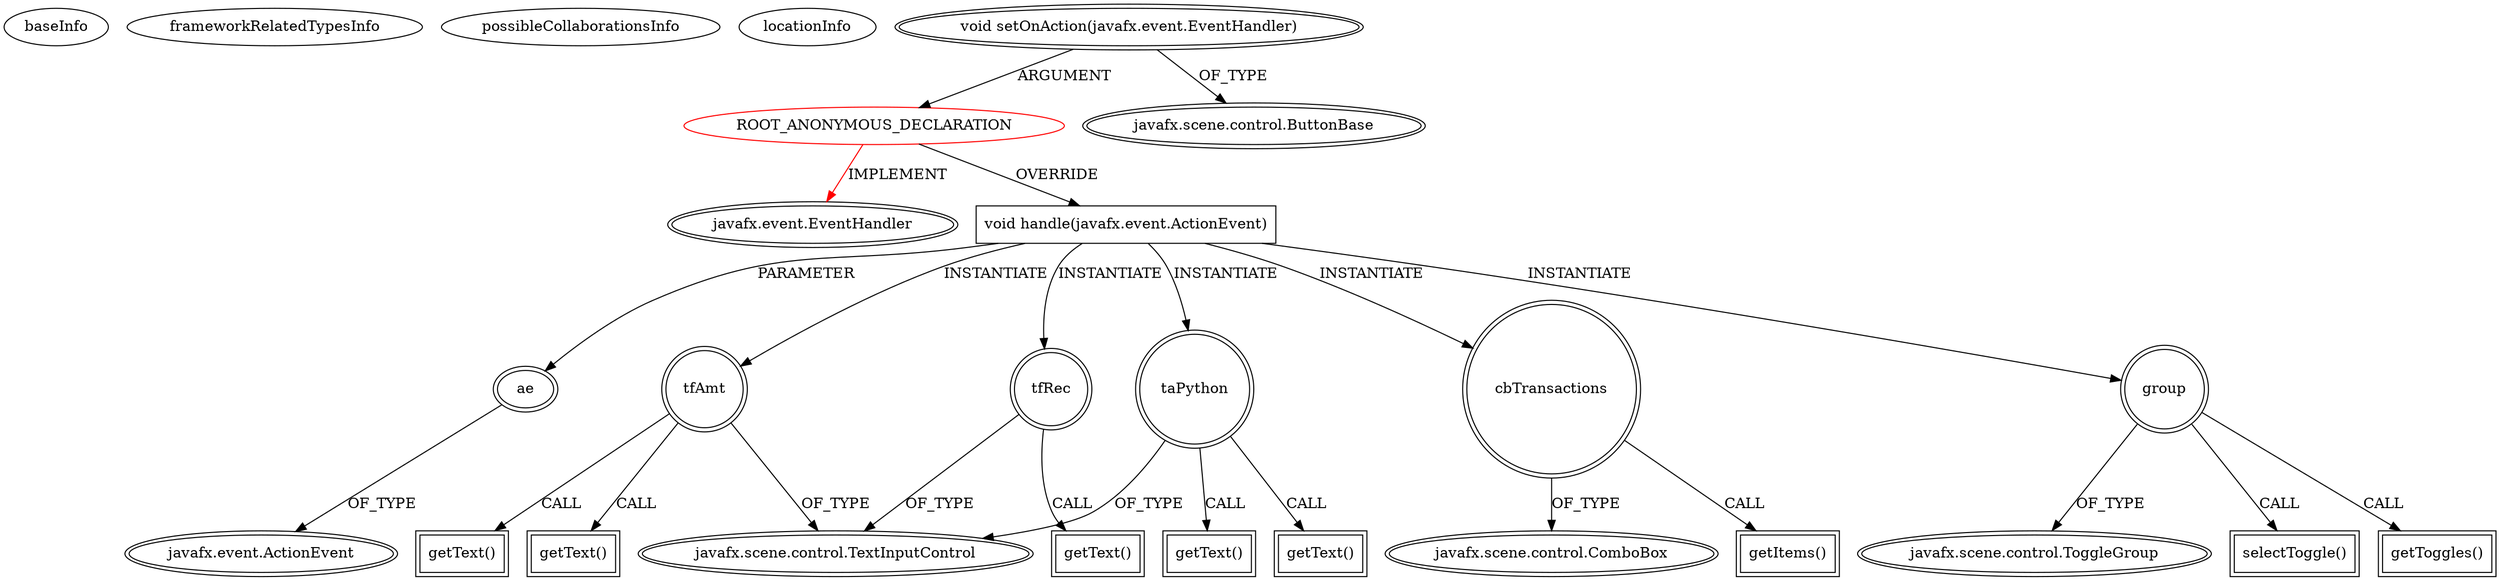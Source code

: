 digraph {
baseInfo[graphId=2608,category="extension_graph",isAnonymous=true,possibleRelation=false]
frameworkRelatedTypesInfo[0="javafx.event.EventHandler"]
possibleCollaborationsInfo[]
locationInfo[projectName="egordon-btcoracle",filePath="/egordon-btcoracle/btcoracle-master/btcoracle/src/orclient/components/Home.java",contextSignature="void initGenerateForm()",graphId="2608"]
0[label="ROOT_ANONYMOUS_DECLARATION",vertexType="ROOT_ANONYMOUS_DECLARATION",isFrameworkType=false,color=red]
1[label="javafx.event.EventHandler",vertexType="FRAMEWORK_INTERFACE_TYPE",isFrameworkType=true,peripheries=2]
2[label="void setOnAction(javafx.event.EventHandler)",vertexType="OUTSIDE_CALL",isFrameworkType=true,peripheries=2]
3[label="javafx.scene.control.ButtonBase",vertexType="FRAMEWORK_CLASS_TYPE",isFrameworkType=true,peripheries=2]
4[label="void handle(javafx.event.ActionEvent)",vertexType="OVERRIDING_METHOD_DECLARATION",isFrameworkType=false,shape=box]
5[label="ae",vertexType="PARAMETER_DECLARATION",isFrameworkType=true,peripheries=2]
6[label="javafx.event.ActionEvent",vertexType="FRAMEWORK_CLASS_TYPE",isFrameworkType=true,peripheries=2]
7[label="tfAmt",vertexType="VARIABLE_EXPRESION",isFrameworkType=true,peripheries=2,shape=circle]
9[label="javafx.scene.control.TextInputControl",vertexType="FRAMEWORK_CLASS_TYPE",isFrameworkType=true,peripheries=2]
8[label="getText()",vertexType="INSIDE_CALL",isFrameworkType=true,peripheries=2,shape=box]
10[label="tfRec",vertexType="VARIABLE_EXPRESION",isFrameworkType=true,peripheries=2,shape=circle]
11[label="getText()",vertexType="INSIDE_CALL",isFrameworkType=true,peripheries=2,shape=box]
14[label="getText()",vertexType="INSIDE_CALL",isFrameworkType=true,peripheries=2,shape=box]
15[label="taPython",vertexType="VARIABLE_EXPRESION",isFrameworkType=true,peripheries=2,shape=circle]
16[label="getText()",vertexType="INSIDE_CALL",isFrameworkType=true,peripheries=2,shape=box]
19[label="getText()",vertexType="INSIDE_CALL",isFrameworkType=true,peripheries=2,shape=box]
20[label="cbTransactions",vertexType="VARIABLE_EXPRESION",isFrameworkType=true,peripheries=2,shape=circle]
22[label="javafx.scene.control.ComboBox",vertexType="FRAMEWORK_CLASS_TYPE",isFrameworkType=true,peripheries=2]
21[label="getItems()",vertexType="INSIDE_CALL",isFrameworkType=true,peripheries=2,shape=box]
23[label="group",vertexType="VARIABLE_EXPRESION",isFrameworkType=true,peripheries=2,shape=circle]
25[label="javafx.scene.control.ToggleGroup",vertexType="FRAMEWORK_CLASS_TYPE",isFrameworkType=true,peripheries=2]
24[label="selectToggle()",vertexType="INSIDE_CALL",isFrameworkType=true,peripheries=2,shape=box]
27[label="getToggles()",vertexType="INSIDE_CALL",isFrameworkType=true,peripheries=2,shape=box]
0->1[label="IMPLEMENT",color=red]
2->0[label="ARGUMENT"]
2->3[label="OF_TYPE"]
0->4[label="OVERRIDE"]
5->6[label="OF_TYPE"]
4->5[label="PARAMETER"]
4->7[label="INSTANTIATE"]
7->9[label="OF_TYPE"]
7->8[label="CALL"]
4->10[label="INSTANTIATE"]
10->9[label="OF_TYPE"]
10->11[label="CALL"]
7->14[label="CALL"]
4->15[label="INSTANTIATE"]
15->9[label="OF_TYPE"]
15->16[label="CALL"]
15->19[label="CALL"]
4->20[label="INSTANTIATE"]
20->22[label="OF_TYPE"]
20->21[label="CALL"]
4->23[label="INSTANTIATE"]
23->25[label="OF_TYPE"]
23->24[label="CALL"]
23->27[label="CALL"]
}
